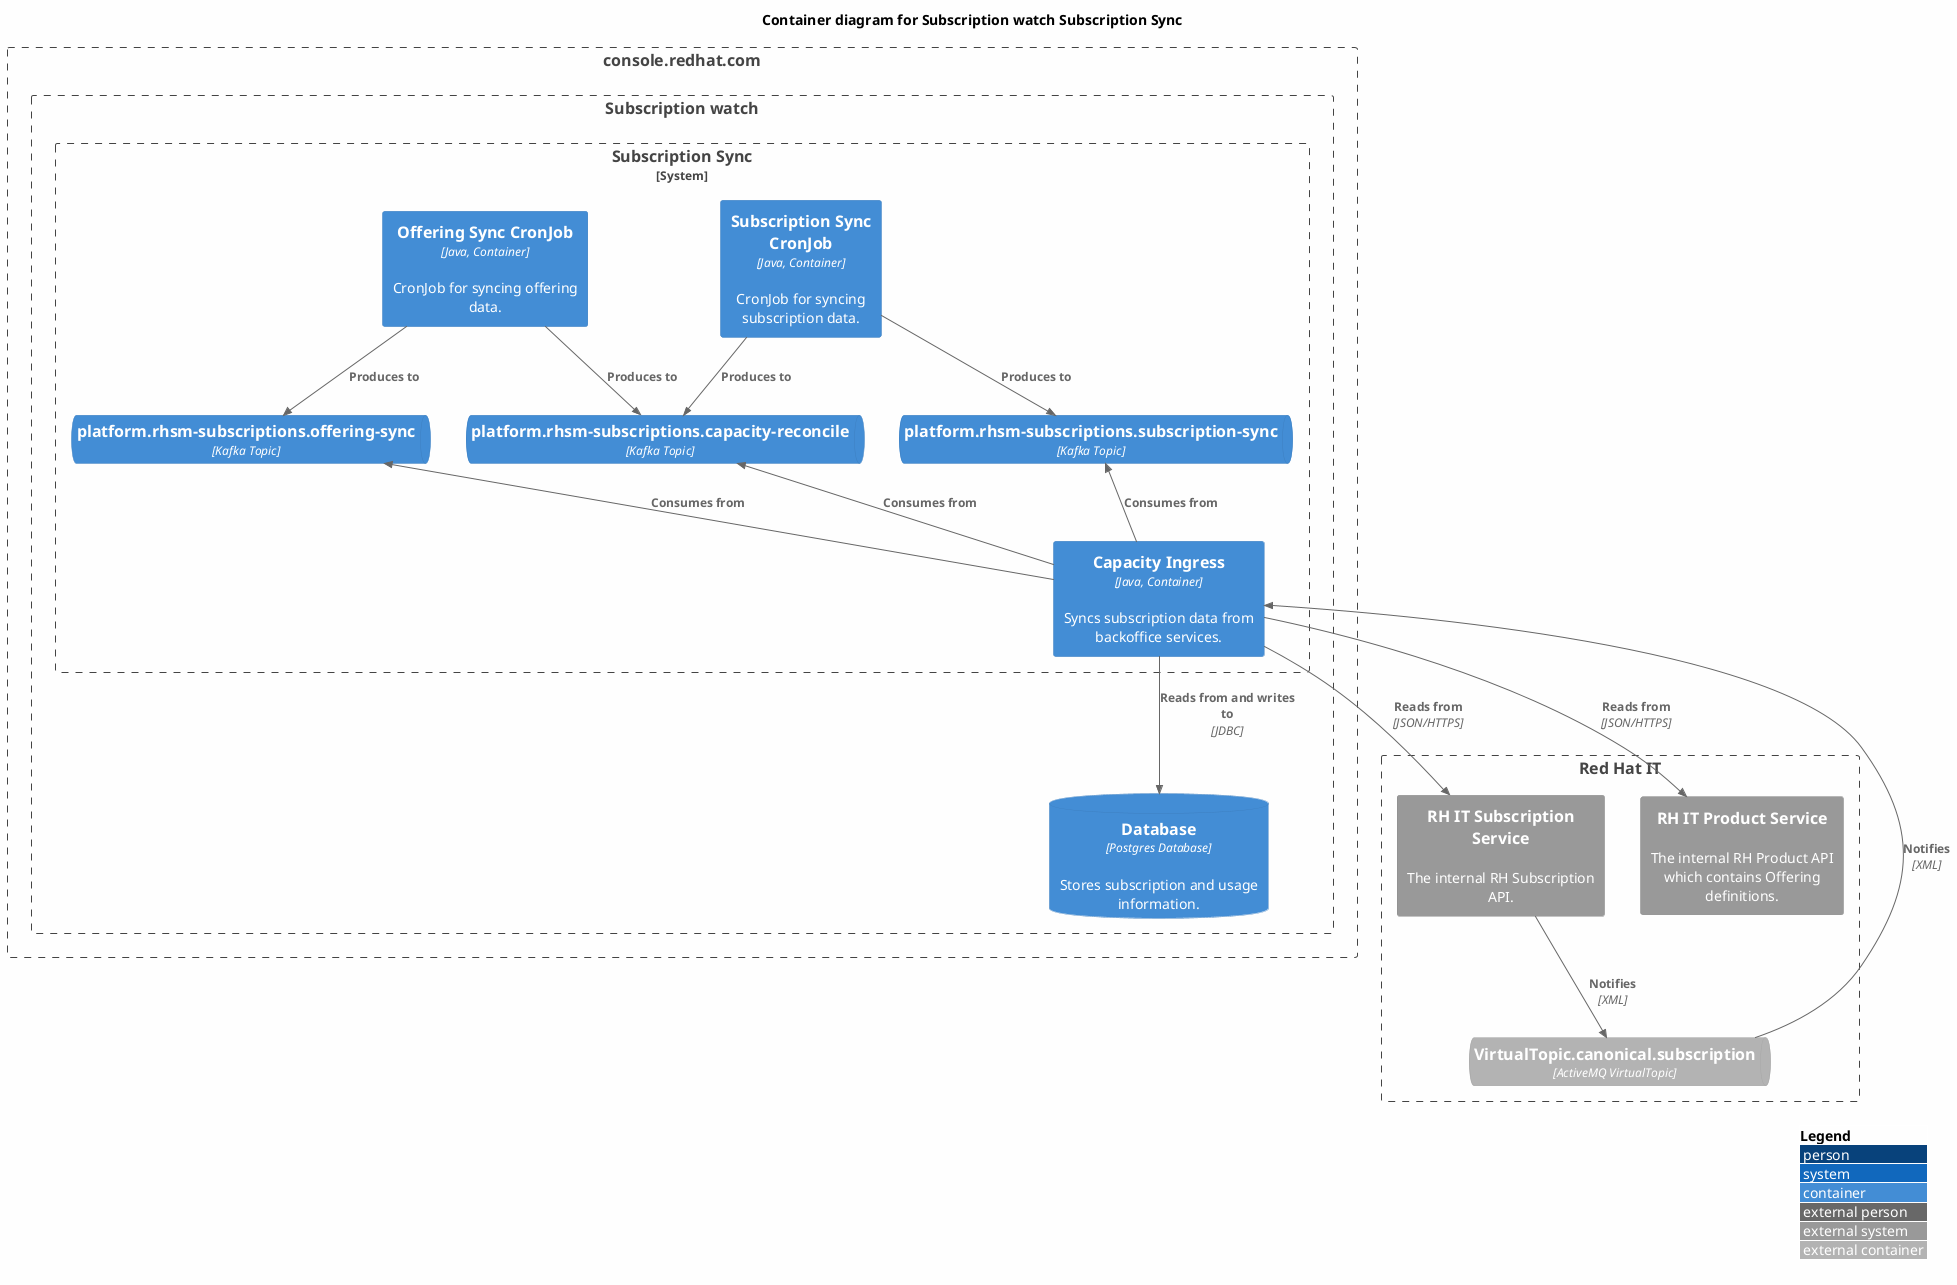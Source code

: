 @startuml
!include <C4/C4_Container>

' see https://forum.plantuml.net/8356/white-backgrounds-are-rendered-transparent-in-svg
skinparam backgroundColor #FEFEFE

LAYOUT_WITH_LEGEND()

title Container diagram for Subscription watch Subscription Sync

Boundary(crc, console.redhat.com) {
  Boundary(swatch, "Subscription watch") {
    System_Boundary(subscription_sync, "Subscription Sync") {
      Container(subscription_sync_job, "Subscription Sync CronJob", "Java, Container", "CronJob for syncing subscription data.")
      Container(offering_sync_job, "Offering Sync CronJob", "Java, Container", "CronJob for syncing offering data.")
      Container(capacity_ingress, "Capacity Ingress", "Java, Container", "Syncs subscription data from backoffice services.")
      ContainerQueue(offering_sync_tasks, "platform.rhsm-subscriptions.offering-sync", "Kafka Topic")
      ContainerQueue(capacity_reconcile_tasks, "platform.rhsm-subscriptions.capacity-reconcile", "Kafka Topic")
      ContainerQueue(subscription_sync_tasks, "platform.rhsm-subscriptions.subscription-sync", "Kafka Topic")
    }
    ContainerDb(db, "Database", "Postgres Database", "Stores subscription and usage information.")
  }
}

Boundary(rhit, "Red Hat IT") {
  System_Ext(rhit_subscriptions, "RH IT Subscription Service", "The internal RH Subscription API.")
  System_Ext(rhit_product, "RH IT Product Service", "The internal RH Product API which contains Offering definitions.")
  ContainerQueue_Ext(rhit_umb_subscription, "VirtualTopic.canonical.subscription", "ActiveMQ VirtualTopic")
}

' capacity ingress process
Rel(subscription_sync_job, subscription_sync_tasks, "Produces to")
Rel(subscription_sync_job, capacity_reconcile_tasks, "Produces to")
Rel(offering_sync_job, offering_sync_tasks, "Produces to")
Rel(offering_sync_job, capacity_reconcile_tasks, "Produces to")
Rel_Back(subscription_sync_tasks, capacity_ingress, "Consumes from")
Rel_Back(capacity_reconcile_tasks, capacity_ingress, "Consumes from")
Rel_Back(offering_sync_tasks, capacity_ingress, "Consumes from")
Rel(capacity_ingress, db, "Reads from and writes to", "JDBC")
Rel(capacity_ingress, rhit_subscriptions, "Reads from", "JSON/HTTPS")
Rel_Back(capacity_ingress, rhit_umb_subscription, "Notifies", "XML")
Rel(capacity_ingress, rhit_product, "Reads from", "JSON/HTTPS")
Rel(rhit_subscriptions, rhit_umb_subscription, "Notifies", "XML")
@enduml

